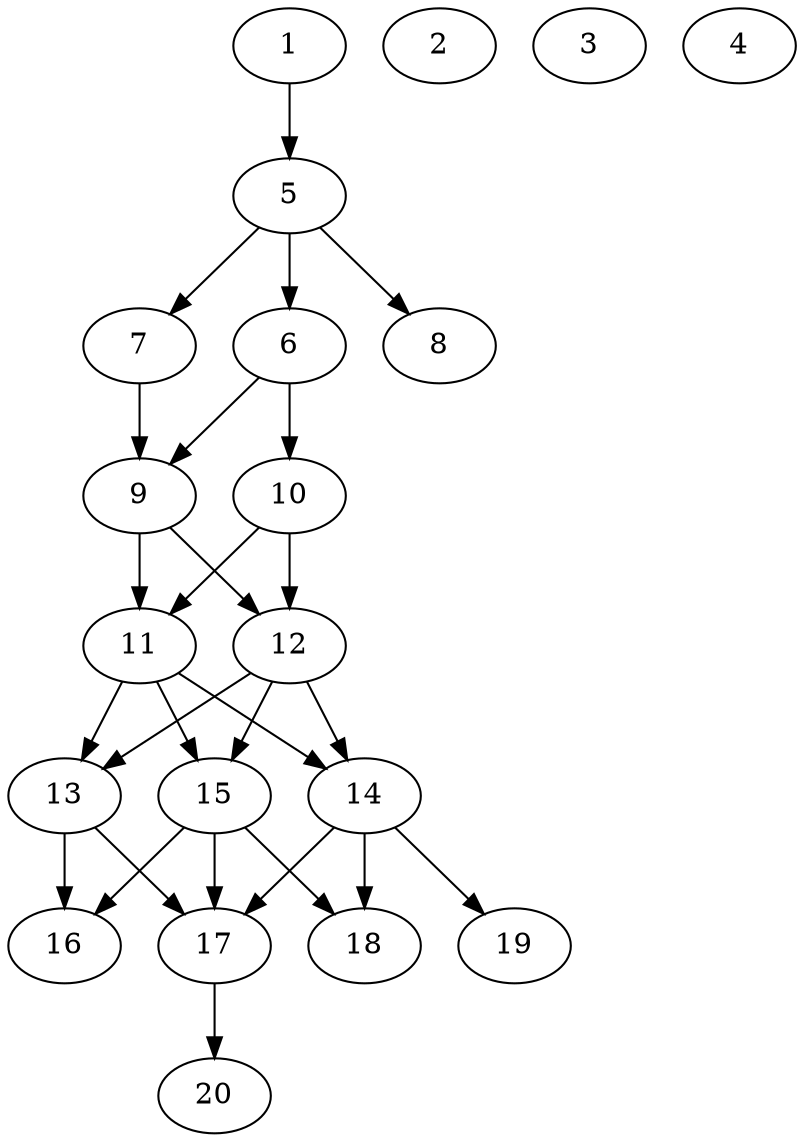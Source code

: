 // DAG automatically generated by daggen at Sat Jul 27 15:36:23 2019
// ./daggen --dot -n 20 --ccr 0.5 --fat 0.4 --regular 0.5 --density 0.7 --mindata 5242880 --maxdata 52428800 
digraph G {
  1 [size="48781312", alpha="0.00", expect_size="24390656"] 
  1 -> 5 [size ="24390656"]
  2 [size="77869056", alpha="0.20", expect_size="38934528"] 
  3 [size="15388672", alpha="0.07", expect_size="7694336"] 
  4 [size="30705664", alpha="0.13", expect_size="15352832"] 
  5 [size="101939200", alpha="0.04", expect_size="50969600"] 
  5 -> 6 [size ="50969600"]
  5 -> 7 [size ="50969600"]
  5 -> 8 [size ="50969600"]
  6 [size="58157056", alpha="0.16", expect_size="29078528"] 
  6 -> 9 [size ="29078528"]
  6 -> 10 [size ="29078528"]
  7 [size="71227392", alpha="0.17", expect_size="35613696"] 
  7 -> 9 [size ="35613696"]
  8 [size="26652672", alpha="0.17", expect_size="13326336"] 
  9 [size="42344448", alpha="0.06", expect_size="21172224"] 
  9 -> 11 [size ="21172224"]
  9 -> 12 [size ="21172224"]
  10 [size="66709504", alpha="0.03", expect_size="33354752"] 
  10 -> 11 [size ="33354752"]
  10 -> 12 [size ="33354752"]
  11 [size="59238400", alpha="0.09", expect_size="29619200"] 
  11 -> 13 [size ="29619200"]
  11 -> 14 [size ="29619200"]
  11 -> 15 [size ="29619200"]
  12 [size="60733440", alpha="0.08", expect_size="30366720"] 
  12 -> 13 [size ="30366720"]
  12 -> 14 [size ="30366720"]
  12 -> 15 [size ="30366720"]
  13 [size="60444672", alpha="0.12", expect_size="30222336"] 
  13 -> 16 [size ="30222336"]
  13 -> 17 [size ="30222336"]
  14 [size="91219968", alpha="0.03", expect_size="45609984"] 
  14 -> 17 [size ="45609984"]
  14 -> 18 [size ="45609984"]
  14 -> 19 [size ="45609984"]
  15 [size="56700928", alpha="0.03", expect_size="28350464"] 
  15 -> 16 [size ="28350464"]
  15 -> 17 [size ="28350464"]
  15 -> 18 [size ="28350464"]
  16 [size="74833920", alpha="0.18", expect_size="37416960"] 
  17 [size="57903104", alpha="0.14", expect_size="28951552"] 
  17 -> 20 [size ="28951552"]
  18 [size="45813760", alpha="0.06", expect_size="22906880"] 
  19 [size="32743424", alpha="0.12", expect_size="16371712"] 
  20 [size="61415424", alpha="0.14", expect_size="30707712"] 
}
